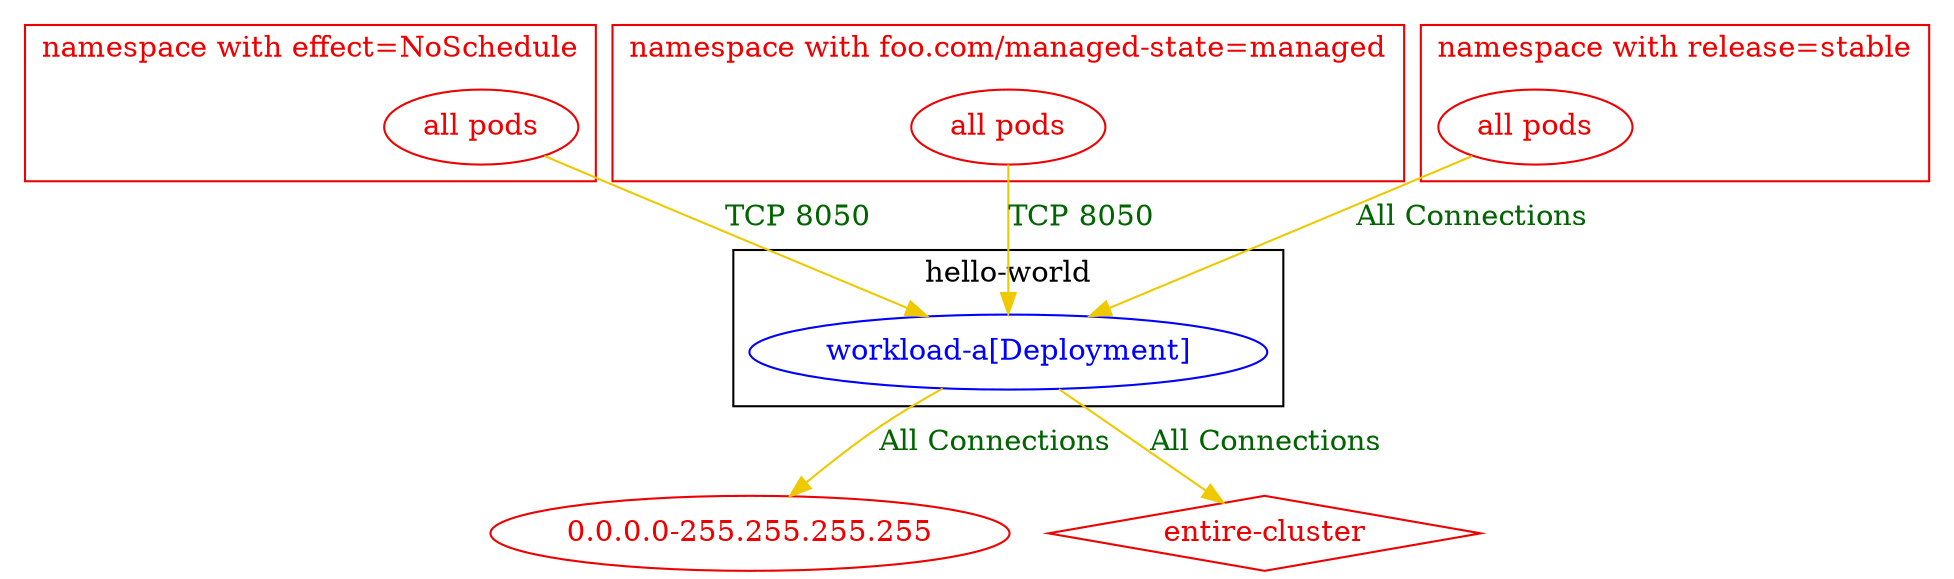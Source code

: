 digraph {
	subgraph "cluster_hello_world" {
		color="black"
		fontcolor="black"
		"hello-world/workload-a[Deployment]" [label="workload-a[Deployment]" color="blue" fontcolor="blue"]
		label="hello-world"
	}
	subgraph "cluster_namespace with effect=NoSchedule" {
		color="red2"
		fontcolor="red2"
		"all pods_in_effect=NoSchedule" [label="all pods" color="red2" fontcolor="red2"]
		label="namespace with effect=NoSchedule"
	}
	subgraph "cluster_namespace with foo.com/managed_state=managed" {
		color="red2"
		fontcolor="red2"
		"all pods_in_foo.com/managed-state=managed" [label="all pods" color="red2" fontcolor="red2"]
		label="namespace with foo.com/managed-state=managed"
	}
	subgraph "cluster_namespace with release=stable" {
		color="red2"
		fontcolor="red2"
		"all pods_in_release=stable" [label="all pods" color="red2" fontcolor="red2"]
		label="namespace with release=stable"
	}
	"0.0.0.0-255.255.255.255" [label="0.0.0.0-255.255.255.255" color="red2" fontcolor="red2"]
	"entire-cluster" [label="entire-cluster" color="red2" fontcolor="red2" shape=diamond]
	"all pods_in_effect=NoSchedule" -> "hello-world/workload-a[Deployment]" [label="TCP 8050" color="gold2" fontcolor="darkgreen"]
	"all pods_in_foo.com/managed-state=managed" -> "hello-world/workload-a[Deployment]" [label="TCP 8050" color="gold2" fontcolor="darkgreen"]
	"all pods_in_release=stable" -> "hello-world/workload-a[Deployment]" [label="All Connections" color="gold2" fontcolor="darkgreen"]
	"hello-world/workload-a[Deployment]" -> "0.0.0.0-255.255.255.255" [label="All Connections" color="gold2" fontcolor="darkgreen"]
	"hello-world/workload-a[Deployment]" -> "entire-cluster" [label="All Connections" color="gold2" fontcolor="darkgreen"]
}
